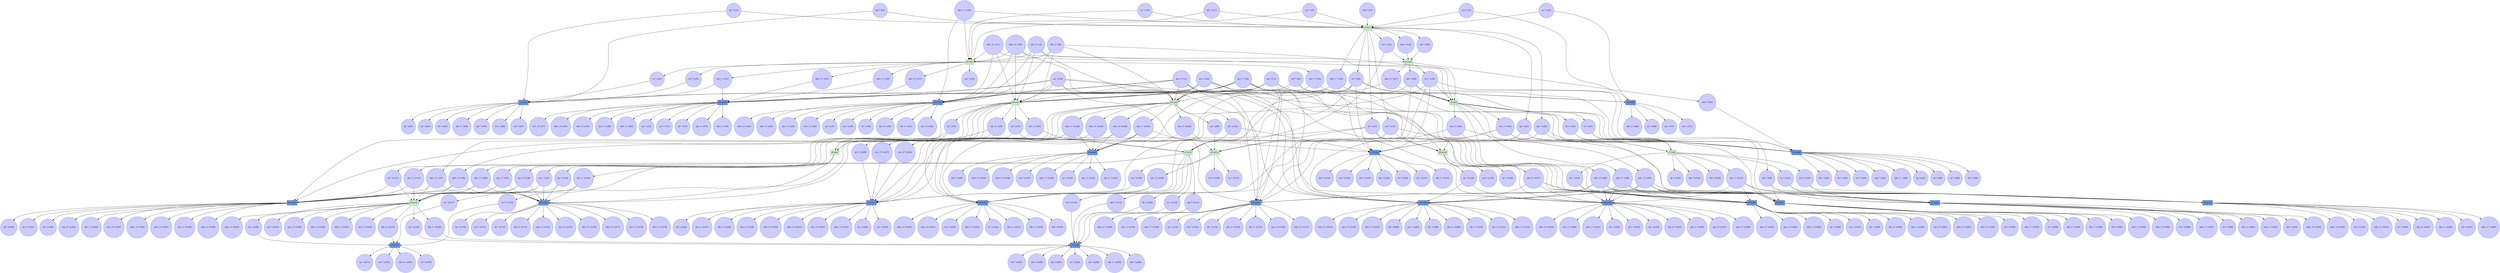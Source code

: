 digraph test {
  c1 -> e15;
  c1 -> e19;
  c1 -> e20;
  c1 -> e27;
  c1 -> e6;
  c1 -> e29;
  c1 -> e4;
  c1 -> e32;
  c2 -> e6;
  c2 -> e5;
  c2 -> e4;
  c2 -> e32;
  c2 -> e2;
  c3 -> e31;
  c3 -> e1;
  c4 -> e2;
  c4 -> e1;
  c5 -> e30;
  c5 -> e1;
  c6 -> e15;
  c6 -> e19;
  c6 -> e20;
  c6 -> e27;
  c6 -> e6;
  c6 -> e29;
  c6 -> e4;
  c6 -> e32;
  c7 -> e1;
  c8 -> e25;
  c8 -> e9;
  c8 -> e7;
  c8 -> e31;
  c9 -> e6;
  c9 -> e5;
  c9 -> e4;
  c9 -> e32;
  c9 -> e2;
  c10 -> e6;
  c10 -> e5;
  c10 -> e4;
  c10 -> e32;
  c10 -> e2;
  c11 -> e4;
  c11 -> e3;
  c11 -> e32;
  c11 -> e2;
  c12 -> e31;
  c12 -> e1;
  c13 -> e2;
  c13 -> e1;
  c14 -> e30;
  c14 -> e1;
  c15 -> e20;
  c15 -> e27;
  c15 -> e10;
  c15 -> e6;
  c15 -> e29;
  c15 -> e30;
  c15 -> e4;
  c15 -> e32;
  c16 -> e15;
  c16 -> e19;
  c16 -> e20;
  c16 -> e27;
  c16 -> e6;
  c16 -> e29;
  c16 -> e4;
  c16 -> e32;
  c17 -> e2;
  c17 -> e1;
  c18 -> e19;
  c18 -> e27;
  c18 -> e9;
  c18 -> e6;
  c18 -> e29;
  c18 -> e31;
  c18 -> e4;
  c18 -> e32;
  c19 -> e32;
  c19 -> e2;
  c19 -> e1;
  e1 -> c20;
  c20 -> e25;
  c20 -> e9;
  c20 -> e7;
  c20 -> e28;
  e1 -> c21;
  c21 -> e7;
  c21 -> e3;
  e1 -> c22;
  c22 -> e11;
  c22 -> e10;
  c22 -> e8;
  c22 -> e28;
  e1 -> c23;
  c23 -> e3;
  e1 -> c24;
  c24 -> e6;
  c24 -> e5;
  c24 -> e28;
  c24 -> e4;
  e1 -> c25;
  c25 -> e25;
  c25 -> e9;
  c25 -> e7;
  c25 -> e28;
  e1 -> c26;
  c26 -> e18;
  c26 -> e25;
  c26 -> e26;
  c26 -> e7;
  c26 -> e5;
  c26 -> e28;
  e1 -> c27;
  c27 -> e11;
  c27 -> e10;
  c27 -> e8;
  c27 -> e28;
  e1 -> c28;
  c28 -> e3;
  e2 -> c29;
  c29 -> e31;
  e2 -> c30;
  c30 -> e29;
  c30 -> e30;
  e2 -> c31;
  c31 -> e29;
  c31 -> e31;
  e2 -> c32;
  e2 -> c33;
  c33 -> e29;
  e2 -> c34;
  c34 -> e29;
  e2 -> c35;
  c35 -> e31;
  e2 -> c36;
  c36 -> e29;
  e32 -> c37;
  e32 -> c38;
  e32 -> c39;
  e32 -> c40;
  e32 -> c41;
  e32 -> c42;
  e32 -> c43;
  e32 -> c44;
  e32 -> c45;
  e32 -> c46;
  e3 -> c47;
  c47 -> e6;
  c47 -> e5;
  e3 -> c48;
  c48 -> e18;
  c48 -> e25;
  c48 -> e26;
  c48 -> e5;
  c48 -> e28;
  e3 -> c49;
  c49 -> e18;
  c49 -> e26;
  c49 -> e5;
  c49 -> e28;
  e3 -> c50;
  c50 -> e28;
  e4 -> c51;
  c51 -> e24;
  c51 -> e8;
  e4 -> c52;
  c52 -> e12;
  c52 -> e23;
  c52 -> e24;
  e4 -> c53;
  c53 -> e23;
  c53 -> e7;
  e4 -> c54;
  c54 -> e24;
  c54 -> e8;
  e4 -> c55;
  c55 -> e23;
  c55 -> e7;
  e4 -> c56;
  c56 -> e12;
  c56 -> e23;
  c56 -> e24;
  e4 -> c57;
  c57 -> e12;
  c57 -> e23;
  c57 -> e24;
  e4 -> c58;
  c58 -> e12;
  c58 -> e23;
  c58 -> e24;
  e4 -> c59;
  c59 -> e12;
  c59 -> e23;
  c59 -> e24;
  e4 -> c60;
  c60 -> e12;
  c60 -> e23;
  c60 -> e24;
  e31 -> c61;
  e31 -> c62;
  e31 -> c63;
  e31 -> c64;
  e31 -> c65;
  e31 -> c66;
  e31 -> c67;
  e30 -> c68;
  e30 -> c69;
  e30 -> c70;
  e30 -> c71;
  e29 -> c72;
  e29 -> c73;
  e29 -> c74;
  e29 -> c75;
  e29 -> c76;
  e29 -> c77;
  e29 -> c78;
  e29 -> c79;
  e29 -> c80;
  e29 -> c81;
  e28 -> c82;
  e28 -> c83;
  e28 -> c84;
  e28 -> c85;
  e28 -> c86;
  e28 -> c87;
  e28 -> c88;
  e28 -> c89;
  e28 -> c90;
  e5 -> c91;
  c91 -> e21;
  c91 -> e9;
  e5 -> c92;
  c92 -> e20;
  c92 -> e22;
  c92 -> e27;
  c92 -> e10;
  e5 -> c93;
  c93 -> e19;
  c93 -> e21;
  c93 -> e27;
  c93 -> e9;
  e5 -> c94;
  c94 -> e16;
  c94 -> e21;
  c94 -> e22;
  e5 -> c95;
  c95 -> e15;
  c95 -> e16;
  c95 -> e19;
  c95 -> e20;
  c95 -> e21;
  c95 -> e22;
  c95 -> e27;
  e5 -> c96;
  c96 -> e15;
  c96 -> e16;
  c96 -> e19;
  c96 -> e20;
  c96 -> e21;
  c96 -> e22;
  c96 -> e27;
  e5 -> c97;
  c97 -> e21;
  c97 -> e9;
  e5 -> c98;
  c98 -> e15;
  c98 -> e16;
  c98 -> e19;
  c98 -> e20;
  c98 -> e21;
  c98 -> e22;
  c98 -> e27;
  e6 -> c99;
  c99 -> e11;
  e6 -> c100;
  c100 -> e17;
  e6 -> c101;
  c101 -> e17;
  c101 -> e25;
  e6 -> c102;
  c102 -> e11;
  c102 -> e26;
  e6 -> c103;
  c103 -> e17;
  c103 -> e18;
  c103 -> e25;
  c103 -> e26;
  e6 -> c104;
  c104 -> e17;
  e6 -> c105;
  c105 -> e17;
  c105 -> e18;
  c105 -> e26;
  e6 -> c106;
  c106 -> e17;
  c106 -> e18;
  c106 -> e26;
  e6 -> c107;
  c107 -> e17;
  e6 -> c108;
  c108 -> e17;
  c108 -> e18;
  c108 -> e26;
  e7 -> c109;
  c109 -> e14;
  e7 -> c110;
  c110 -> e14;
  e7 -> c111;
  c111 -> e12;
  c111 -> e24;
  e7 -> c112;
  c112 -> e12;
  c112 -> e24;
  e7 -> c113;
  c113 -> e14;
  e7 -> c114;
  c114 -> e14;
  e7 -> c115;
  c115 -> e14;
  e8 -> c116;
  c116 -> e12;
  c116 -> e23;
  e8 -> c117;
  c117 -> e13;
  e8 -> c118;
  c118 -> e12;
  c118 -> e23;
  e8 -> c119;
  c119 -> e13;
  e9 -> c120;
  e9 -> c121;
  c121 -> e16;
  c121 -> e22;
  e9 -> c122;
  c122 -> e15;
  c122 -> e20;
  e9 -> c123;
  c123 -> e15;
  c123 -> e16;
  c123 -> e20;
  c123 -> e22;
  e9 -> c124;
  e9 -> c125;
  c125 -> e16;
  c125 -> e22;
  e9 -> c126;
  e10 -> c127;
  c127 -> e15;
  c127 -> e16;
  c127 -> e19;
  c127 -> e21;
  e10 -> c128;
  e10 -> c129;
  c129 -> e15;
  c129 -> e19;
  e10 -> c130;
  e27 -> c131;
  e27 -> c132;
  e27 -> c133;
  e27 -> c134;
  e27 -> c135;
  e27 -> c136;
  e27 -> c137;
  e27 -> c138;
  e27 -> c139;
  e27 -> c140;
  e26 -> c141;
  e26 -> c142;
  e26 -> c143;
  e26 -> c144;
  e26 -> c145;
  e26 -> c146;
  e26 -> c147;
  e26 -> c148;
  e25 -> c149;
  e25 -> c150;
  e25 -> c151;
  e25 -> c152;
  e25 -> c153;
  e25 -> c154;
  e25 -> c155;
  e11 -> c156;
  c156 -> e17;
  c156 -> e18;
  e11 -> c157;
  e11 -> c158;
  c158 -> e17;
  e11 -> c159;
  e24 -> c160;
  e24 -> c161;
  e24 -> c162;
  e24 -> c163;
  e24 -> c164;
  e24 -> c165;
  e24 -> c166;
  e24 -> c167;
  e24 -> c168;
  e24 -> c169;
  e23 -> c170;
  e23 -> c171;
  e23 -> c172;
  e23 -> c173;
  e23 -> c174;
  e23 -> c175;
  e23 -> c176;
  e23 -> c177;
  e23 -> c178;
  e23 -> c179;
  e22 -> c180;
  e22 -> c181;
  e22 -> c182;
  e22 -> c183;
  e22 -> c184;
  e22 -> c185;
  e22 -> c186;
  e22 -> c187;
  e21 -> c188;
  e21 -> c189;
  e21 -> c190;
  e21 -> c191;
  e21 -> c192;
  e21 -> c193;
  e21 -> c194;
  e21 -> c195;
  e20 -> c196;
  e20 -> c197;
  e20 -> c198;
  e20 -> c199;
  e20 -> c200;
  e20 -> c201;
  e20 -> c202;
  e20 -> c203;
  e20 -> c204;
  e20 -> c205;
  e19 -> c206;
  e19 -> c207;
  e19 -> c208;
  e19 -> c209;
  e19 -> c210;
  e19 -> c211;
  e19 -> c212;
  e19 -> c213;
  e19 -> c214;
  e19 -> c215;
  e18 -> c216;
  e18 -> c217;
  e18 -> c218;
  e18 -> c219;
  e18 -> c220;
  e18 -> c221;
  e18 -> c222;
  e18 -> c223;
  e17 -> c224;
  e17 -> c225;
  e17 -> c226;
  e17 -> c227;
  e17 -> c228;
  e17 -> c229;
  e17 -> c230;
  e17 -> c231;
  e17 -> c232;
  e17 -> c233;
  e12 -> c234;
  c234 -> e13;
  e12 -> c235;
  e12 -> c236;
  c236 -> e14;
  e12 -> c237;
  c237 -> e13;
  e12 -> c238;
  c238 -> e14;
  e12 -> c239;
  e12 -> c240;
  e12 -> c241;
  e12 -> c242;
  e12 -> c243;
  e16 -> c244;
  e16 -> c245;
  e16 -> c246;
  e16 -> c247;
  e16 -> c248;
  e16 -> c249;
  e16 -> c250;
  e16 -> c251;
  e15 -> c252;
  e15 -> c253;
  e15 -> c254;
  e15 -> c255;
  e15 -> c256;
  e15 -> c257;
  e15 -> c258;
  e15 -> c259;
  e15 -> c260;
  e15 -> c261;
  e14 -> c262;
  e14 -> c263;
  e14 -> c264;
  e14 -> c265;
  e14 -> c266;
  e14 -> c267;
  e14 -> c268;
  e13 -> c269;
  e13 -> c270;
  e13 -> c271;
  e13 -> c272;
  c1 [color="#4040ff" fillcolor="#ccccff" label= <rp+_2<FONT COLOR="red"><SUP>0</SUP></FONT>&nbsp;(c1)> shape=circle style=filled];
  c2 [color="#4040ff" fillcolor="#ccccff" label= <wk-_2<FONT COLOR="red"><SUP>0</SUP></FONT>&nbsp;(c2)> shape=circle style=filled];
  c3 [color="#4040ff" fillcolor="#ccccff" label= <fg+<FONT COLOR="red"><SUP>0</SUP></FONT>&nbsp;(c3)> shape=circle style=filled];
  c4 [color="#4040ff" fillcolor="#ccccff" label= <te+<FONT COLOR="red"><SUP>0</SUP></FONT>&nbsp;(c4)> shape=circle style=filled];
  c5 [color="#4040ff" fillcolor="#ccccff" label= <ec+<FONT COLOR="red"><SUP>0</SUP></FONT>&nbsp;(c5)> shape=circle style=filled];
  c6 [color="#4040ff" fillcolor="#ccccff" label= <rp+_1<FONT COLOR="red"><SUP>0</SUP></FONT>&nbsp;(c6)> shape=circle style=filled];
  c7 [color="#4040ff" fillcolor="#ccccff" label= <wd+<FONT COLOR="red"><SUP>0</SUP></FONT>&nbsp;(c7)> shape=circle style=filled];
  c8 [color="#4040ff" fillcolor="#ccccff" label= <sd+<FONT COLOR="red"><SUP>0</SUP></FONT>&nbsp;(c8)> shape=circle style=filled];
  c9 [color="#4040ff" fillcolor="#ccccff" label= <wk-_1<FONT COLOR="red"><SUP>0</SUP></FONT>&nbsp;(c9)> shape=circle style=filled];
  c10 [color="#4040ff" fillcolor="#ccccff" label= <wk+_3<FONT COLOR="red"><SUP>1</SUP></FONT>&nbsp;(c10)> shape=circle style=filled];
  c11 [color="#4040ff" fillcolor="#ccccff" label= <wk+_2<FONT COLOR="red"><SUP>1</SUP></FONT>&nbsp;(c11)> shape=circle style=filled];
  c12 [color="#4040ff" fillcolor="#ccccff" label= <fg-<FONT COLOR="red"><SUP>1</SUP></FONT>&nbsp;(c12)> shape=circle style=filled];
  c13 [color="#4040ff" fillcolor="#ccccff" label= <te-<FONT COLOR="red"><SUP>1</SUP></FONT>&nbsp;(c13)> shape=circle style=filled];
  c14 [color="#4040ff" fillcolor="#ccccff" label= <ec-<FONT COLOR="red"><SUP>1</SUP></FONT>&nbsp;(c14)> shape=circle style=filled];
  c15 [color="#4040ff" fillcolor="#ccccff" label= <rp-<FONT COLOR="red"><SUP>1</SUP></FONT>&nbsp;(c15)> shape=circle style=filled];
  c16 [color="#4040ff" fillcolor="#ccccff" label= <ac+<FONT COLOR="red"><SUP>1</SUP></FONT>&nbsp;(c16)> shape=circle style=filled];
  c17 [color="#4040ff" fillcolor="#ccccff" label= <wd-<FONT COLOR="red"><SUP>1</SUP></FONT>&nbsp;(c17)> shape=circle style=filled];
  c18 [color="#4040ff" fillcolor="#ccccff" label= <sd-<FONT COLOR="red"><SUP>1</SUP></FONT>&nbsp;(c18)> shape=circle style=filled];
  c19 [color="#4040ff" fillcolor="#ccccff" label= <wk+_1<FONT COLOR="red"><SUP>1</SUP></FONT>&nbsp;(c19)> shape=circle style=filled];
  c20 [color="#4040ff" fillcolor="#ccccff" label= <fg+<FONT COLOR="red"><SUP>1</SUP></FONT>&nbsp;(c20)> shape=circle style=filled];
  c21 [color="#4040ff" fillcolor="#ccccff" label= <te+<FONT COLOR="red"><SUP>1</SUP></FONT>&nbsp;(c21)> shape=circle style=filled];
  c22 [color="#4040ff" fillcolor="#ccccff" label= <ec+<FONT COLOR="red"><SUP>1</SUP></FONT>&nbsp;(c22)> shape=circle style=filled];
  c23 [color="#4040ff" fillcolor="#ccccff" label= <wd+<FONT COLOR="red"><SUP>1</SUP></FONT>&nbsp;(c23)> shape=circle style=filled];
  c24 [color="#4040ff" fillcolor="#ccccff" label= <wk+_1<FONT COLOR="red"><SUP>1</SUP></FONT>&nbsp;(c24)> shape=circle style=filled];
  c25 [color="#4040ff" fillcolor="#ccccff" label= <fg-<FONT COLOR="red"><SUP>0</SUP></FONT>&nbsp;(c25)> shape=circle style=filled];
  c26 [color="#4040ff" fillcolor="#ccccff" label= <te-<FONT COLOR="red"><SUP>0</SUP></FONT>&nbsp;(c26)> shape=circle style=filled];
  c27 [color="#4040ff" fillcolor="#ccccff" label= <ec-<FONT COLOR="red"><SUP>0</SUP></FONT>&nbsp;(c27)> shape=circle style=filled];
  c28 [color="#4040ff" fillcolor="#ccccff" label= <wd-<FONT COLOR="red"><SUP>0</SUP></FONT>&nbsp;(c28)> shape=circle style=filled];
  c29 [color="#4040ff" fillcolor="#ccccff" label= <te-<FONT COLOR="red"><SUP>1</SUP></FONT>&nbsp;(c29)> shape=circle style=filled];
  c30 [color="#4040ff" fillcolor="#ccccff" label= <wk-_2<FONT COLOR="red"><SUP>1</SUP></FONT>&nbsp;(c30)> shape=circle style=filled];
  c31 [color="#4040ff" fillcolor="#ccccff" label= <wk-_1<FONT COLOR="red"><SUP>1</SUP></FONT>&nbsp;(c31)> shape=circle style=filled];
  c32 [color="#4040ff" fillcolor="#ccccff" label= <wd-<FONT COLOR="red"><SUP>1</SUP></FONT>&nbsp;(c32)> shape=circle style=filled];
  c33 [color="#4040ff" fillcolor="#ccccff" label= <wk+_3<FONT COLOR="red"><SUP>0</SUP></FONT>&nbsp;(c33)> shape=circle style=filled];
  c34 [color="#4040ff" fillcolor="#ccccff" label= <wk+_2<FONT COLOR="red"><SUP>0</SUP></FONT>&nbsp;(c34)> shape=circle style=filled];
  c35 [color="#4040ff" fillcolor="#ccccff" label= <te+<FONT COLOR="red"><SUP>0</SUP></FONT>&nbsp;(c35)> shape=circle style=filled];
  c36 [color="#4040ff" fillcolor="#ccccff" label= <wk+_1<FONT COLOR="red"><SUP>0</SUP></FONT>&nbsp;(c36)> shape=circle style=filled];
  c37 [color="#4040ff" fillcolor="#ccccff" label= <rp-<FONT COLOR="red"><SUP>1</SUP></FONT>&nbsp;(c37)> shape=circle style=filled];
  c38 [color="#4040ff" fillcolor="#ccccff" label= <ac+<FONT COLOR="red"><SUP>1</SUP></FONT>&nbsp;(c38)> shape=circle style=filled];
  c39 [color="#4040ff" fillcolor="#ccccff" label= <sd-<FONT COLOR="red"><SUP>1</SUP></FONT>&nbsp;(c39)> shape=circle style=filled];
  c40 [color="#4040ff" fillcolor="#ccccff" label= <wk-_2<FONT COLOR="red"><SUP>1</SUP></FONT>&nbsp;(c40)> shape=circle style=filled];
  c41 [color="#4040ff" fillcolor="#ccccff" label= <wk-_1<FONT COLOR="red"><SUP>1</SUP></FONT>&nbsp;(c41)> shape=circle style=filled];
  c42 [color="#4040ff" fillcolor="#ccccff" label= <rp+_2<FONT COLOR="red"><SUP>0</SUP></FONT>&nbsp;(c42)> shape=circle style=filled];
  c43 [color="#4040ff" fillcolor="#ccccff" label= <wk+_3<FONT COLOR="red"><SUP>0</SUP></FONT>&nbsp;(c43)> shape=circle style=filled];
  c44 [color="#4040ff" fillcolor="#ccccff" label= <wk+_2<FONT COLOR="red"><SUP>0</SUP></FONT>&nbsp;(c44)> shape=circle style=filled];
  c45 [color="#4040ff" fillcolor="#ccccff" label= <rp+_1<FONT COLOR="red"><SUP>0</SUP></FONT>&nbsp;(c45)> shape=circle style=filled];
  c46 [color="#4040ff" fillcolor="#ccccff" label= <wk+_1<FONT COLOR="red"><SUP>0</SUP></FONT>&nbsp;(c46)> shape=circle style=filled];
  c47 [color="#4040ff" fillcolor="#ccccff" label= <wk+_2<FONT COLOR="red"><SUP>1</SUP></FONT>&nbsp;(c47)> shape=circle style=filled];
  c48 [color="#4040ff" fillcolor="#ccccff" label= <te+<FONT COLOR="red"><SUP>1</SUP></FONT>&nbsp;(c48)> shape=circle style=filled];
  c49 [color="#4040ff" fillcolor="#ccccff" label= <wd-<FONT COLOR="red"><SUP>1</SUP></FONT>&nbsp;(c49)> shape=circle style=filled];
  c50 [color="#4040ff" fillcolor="#ccccff" label= <wd+<FONT COLOR="red"><SUP>0</SUP></FONT>&nbsp;(c50)> shape=circle style=filled];
  c51 [color="#4040ff" fillcolor="#ccccff" label= <rp-<FONT COLOR="red"><SUP>1</SUP></FONT>&nbsp;(c51)> shape=circle style=filled];
  c52 [color="#4040ff" fillcolor="#ccccff" label= <ac+<FONT COLOR="red"><SUP>1</SUP></FONT>&nbsp;(c52)> shape=circle style=filled];
  c53 [color="#4040ff" fillcolor="#ccccff" label= <sd-<FONT COLOR="red"><SUP>1</SUP></FONT>&nbsp;(c53)> shape=circle style=filled];
  c54 [color="#4040ff" fillcolor="#ccccff" label= <wk-_2<FONT COLOR="red"><SUP>1</SUP></FONT>&nbsp;(c54)> shape=circle style=filled];
  c55 [color="#4040ff" fillcolor="#ccccff" label= <wk-_1<FONT COLOR="red"><SUP>1</SUP></FONT>&nbsp;(c55)> shape=circle style=filled];
  c56 [color="#4040ff" fillcolor="#ccccff" label= <rp+_2<FONT COLOR="red"><SUP>0</SUP></FONT>&nbsp;(c56)> shape=circle style=filled];
  c57 [color="#4040ff" fillcolor="#ccccff" label= <wk+_3<FONT COLOR="red"><SUP>0</SUP></FONT>&nbsp;(c57)> shape=circle style=filled];
  c58 [color="#4040ff" fillcolor="#ccccff" label= <wk+_2<FONT COLOR="red"><SUP>0</SUP></FONT>&nbsp;(c58)> shape=circle style=filled];
  c59 [color="#4040ff" fillcolor="#ccccff" label= <rp+_1<FONT COLOR="red"><SUP>0</SUP></FONT>&nbsp;(c59)> shape=circle style=filled];
  c60 [color="#4040ff" fillcolor="#ccccff" label= <wk+_1<FONT COLOR="red"><SUP>0</SUP></FONT>&nbsp;(c60)> shape=circle style=filled];
  c61 [color="#4040ff" fillcolor="#ccccff" label= <fg-<FONT COLOR="red"><SUP>1</SUP></FONT>&nbsp;(c61)> shape=circle style=filled];
  c62 [color="#4040ff" fillcolor="#ccccff" label= <te-<FONT COLOR="red"><SUP>1</SUP></FONT>&nbsp;(c62)> shape=circle style=filled];
  c63 [color="#4040ff" fillcolor="#ccccff" label= <sd-<FONT COLOR="red"><SUP>1</SUP></FONT>&nbsp;(c63)> shape=circle style=filled];
  c64 [color="#4040ff" fillcolor="#ccccff" label= <wk-_1<FONT COLOR="red"><SUP>1</SUP></FONT>&nbsp;(c64)> shape=circle style=filled];
  c65 [color="#4040ff" fillcolor="#ccccff" label= <fg+<FONT COLOR="red"><SUP>0</SUP></FONT>&nbsp;(c65)> shape=circle style=filled];
  c66 [color="#4040ff" fillcolor="#ccccff" label= <te+<FONT COLOR="red"><SUP>0</SUP></FONT>&nbsp;(c66)> shape=circle style=filled];
  c67 [color="#4040ff" fillcolor="#ccccff" label= <sd+<FONT COLOR="red"><SUP>0</SUP></FONT>&nbsp;(c67)> shape=circle style=filled];
  c68 [color="#4040ff" fillcolor="#ccccff" label= <wk-_2<FONT COLOR="red"><SUP>1</SUP></FONT>&nbsp;(c68)> shape=circle style=filled];
  c69 [color="#4040ff" fillcolor="#ccccff" label= <ec-<FONT COLOR="red"><SUP>1</SUP></FONT>&nbsp;(c69)> shape=circle style=filled];
  c70 [color="#4040ff" fillcolor="#ccccff" label= <rp-<FONT COLOR="red"><SUP>1</SUP></FONT>&nbsp;(c70)> shape=circle style=filled];
  c71 [color="#4040ff" fillcolor="#ccccff" label= <ec+<FONT COLOR="red"><SUP>0</SUP></FONT>&nbsp;(c71)> shape=circle style=filled];
  c72 [color="#4040ff" fillcolor="#ccccff" label= <rp-<FONT COLOR="red"><SUP>1</SUP></FONT>&nbsp;(c72)> shape=circle style=filled];
  c73 [color="#4040ff" fillcolor="#ccccff" label= <ac+<FONT COLOR="red"><SUP>1</SUP></FONT>&nbsp;(c73)> shape=circle style=filled];
  c74 [color="#4040ff" fillcolor="#ccccff" label= <sd-<FONT COLOR="red"><SUP>1</SUP></FONT>&nbsp;(c74)> shape=circle style=filled];
  c75 [color="#4040ff" fillcolor="#ccccff" label= <wk-_2<FONT COLOR="red"><SUP>1</SUP></FONT>&nbsp;(c75)> shape=circle style=filled];
  c76 [color="#4040ff" fillcolor="#ccccff" label= <wk-_1<FONT COLOR="red"><SUP>1</SUP></FONT>&nbsp;(c76)> shape=circle style=filled];
  c77 [color="#4040ff" fillcolor="#ccccff" label= <rp+_2<FONT COLOR="red"><SUP>0</SUP></FONT>&nbsp;(c77)> shape=circle style=filled];
  c78 [color="#4040ff" fillcolor="#ccccff" label= <wk+_3<FONT COLOR="red"><SUP>0</SUP></FONT>&nbsp;(c78)> shape=circle style=filled];
  c79 [color="#4040ff" fillcolor="#ccccff" label= <wk+_2<FONT COLOR="red"><SUP>0</SUP></FONT>&nbsp;(c79)> shape=circle style=filled];
  c80 [color="#4040ff" fillcolor="#ccccff" label= <rp+_1<FONT COLOR="red"><SUP>0</SUP></FONT>&nbsp;(c80)> shape=circle style=filled];
  c81 [color="#4040ff" fillcolor="#ccccff" label= <wk+_1<FONT COLOR="red"><SUP>0</SUP></FONT>&nbsp;(c81)> shape=circle style=filled];
  c82 [color="#4040ff" fillcolor="#ccccff" label= <fg+<FONT COLOR="red"><SUP>1</SUP></FONT>&nbsp;(c82)> shape=circle style=filled];
  c83 [color="#4040ff" fillcolor="#ccccff" label= <te+<FONT COLOR="red"><SUP>1</SUP></FONT>&nbsp;(c83)> shape=circle style=filled];
  c84 [color="#4040ff" fillcolor="#ccccff" label= <ec+<FONT COLOR="red"><SUP>1</SUP></FONT>&nbsp;(c84)> shape=circle style=filled];
  c85 [color="#4040ff" fillcolor="#ccccff" label= <wd+<FONT COLOR="red"><SUP>1</SUP></FONT>&nbsp;(c85)> shape=circle style=filled];
  c86 [color="#4040ff" fillcolor="#ccccff" label= <wk+_1<FONT COLOR="red"><SUP>1</SUP></FONT>&nbsp;(c86)> shape=circle style=filled];
  c87 [color="#4040ff" fillcolor="#ccccff" label= <fg-<FONT COLOR="red"><SUP>0</SUP></FONT>&nbsp;(c87)> shape=circle style=filled];
  c88 [color="#4040ff" fillcolor="#ccccff" label= <te-<FONT COLOR="red"><SUP>0</SUP></FONT>&nbsp;(c88)> shape=circle style=filled];
  c89 [color="#4040ff" fillcolor="#ccccff" label= <ec-<FONT COLOR="red"><SUP>0</SUP></FONT>&nbsp;(c89)> shape=circle style=filled];
  c90 [color="#4040ff" fillcolor="#ccccff" label= <wd-<FONT COLOR="red"><SUP>0</SUP></FONT>&nbsp;(c90)> shape=circle style=filled];
  c91 [color="#4040ff" fillcolor="#ccccff" label= <te-<FONT COLOR="red"><SUP>1</SUP></FONT>&nbsp;(c91)> shape=circle style=filled];
  c92 [color="#4040ff" fillcolor="#ccccff" label= <wk-_2<FONT COLOR="red"><SUP>1</SUP></FONT>&nbsp;(c92)> shape=circle style=filled];
  c93 [color="#4040ff" fillcolor="#ccccff" label= <wk-_1<FONT COLOR="red"><SUP>1</SUP></FONT>&nbsp;(c93)> shape=circle style=filled];
  c94 [color="#4040ff" fillcolor="#ccccff" label= <wd-<FONT COLOR="red"><SUP>1</SUP></FONT>&nbsp;(c94)> shape=circle style=filled];
  c95 [color="#4040ff" fillcolor="#ccccff" label= <wk+_3<FONT COLOR="red"><SUP>0</SUP></FONT>&nbsp;(c95)> shape=circle style=filled];
  c96 [color="#4040ff" fillcolor="#ccccff" label= <wk+_2<FONT COLOR="red"><SUP>0</SUP></FONT>&nbsp;(c96)> shape=circle style=filled];
  c97 [color="#4040ff" fillcolor="#ccccff" label= <te+<FONT COLOR="red"><SUP>0</SUP></FONT>&nbsp;(c97)> shape=circle style=filled];
  c98 [color="#4040ff" fillcolor="#ccccff" label= <wk+_1<FONT COLOR="red"><SUP>0</SUP></FONT>&nbsp;(c98)> shape=circle style=filled];
  c99 [color="#4040ff" fillcolor="#ccccff" label= <rp-<FONT COLOR="red"><SUP>1</SUP></FONT>&nbsp;(c99)> shape=circle style=filled];
  c100 [color="#4040ff" fillcolor="#ccccff" label= <ac+<FONT COLOR="red"><SUP>1</SUP></FONT>&nbsp;(c100)> shape=circle style=filled];
  c101 [color="#4040ff" fillcolor="#ccccff" label= <sd-<FONT COLOR="red"><SUP>1</SUP></FONT>&nbsp;(c101)> shape=circle style=filled];
  c102 [color="#4040ff" fillcolor="#ccccff" label= <wk-_2<FONT COLOR="red"><SUP>1</SUP></FONT>&nbsp;(c102)> shape=circle style=filled];
  c103 [color="#4040ff" fillcolor="#ccccff" label= <wk-_1<FONT COLOR="red"><SUP>1</SUP></FONT>&nbsp;(c103)> shape=circle style=filled];
  c104 [color="#4040ff" fillcolor="#ccccff" label= <rp+_2<FONT COLOR="red"><SUP>0</SUP></FONT>&nbsp;(c104)> shape=circle style=filled];
  c105 [color="#4040ff" fillcolor="#ccccff" label= <wk+_3<FONT COLOR="red"><SUP>0</SUP></FONT>&nbsp;(c105)> shape=circle style=filled];
  c106 [color="#4040ff" fillcolor="#ccccff" label= <wk+_2<FONT COLOR="red"><SUP>0</SUP></FONT>&nbsp;(c106)> shape=circle style=filled];
  c107 [color="#4040ff" fillcolor="#ccccff" label= <rp+_1<FONT COLOR="red"><SUP>0</SUP></FONT>&nbsp;(c107)> shape=circle style=filled];
  c108 [color="#4040ff" fillcolor="#ccccff" label= <wk+_1<FONT COLOR="red"><SUP>0</SUP></FONT>&nbsp;(c108)> shape=circle style=filled];
  c109 [color="#4040ff" fillcolor="#ccccff" label= <fg-<FONT COLOR="red"><SUP>1</SUP></FONT>&nbsp;(c109)> shape=circle style=filled];
  c110 [color="#4040ff" fillcolor="#ccccff" label= <te-<FONT COLOR="red"><SUP>1</SUP></FONT>&nbsp;(c110)> shape=circle style=filled];
  c111 [color="#4040ff" fillcolor="#ccccff" label= <sd-<FONT COLOR="red"><SUP>1</SUP></FONT>&nbsp;(c111)> shape=circle style=filled];
  c112 [color="#4040ff" fillcolor="#ccccff" label= <wk-_1<FONT COLOR="red"><SUP>1</SUP></FONT>&nbsp;(c112)> shape=circle style=filled];
  c113 [color="#4040ff" fillcolor="#ccccff" label= <fg+<FONT COLOR="red"><SUP>0</SUP></FONT>&nbsp;(c113)> shape=circle style=filled];
  c114 [color="#4040ff" fillcolor="#ccccff" label= <te+<FONT COLOR="red"><SUP>0</SUP></FONT>&nbsp;(c114)> shape=circle style=filled];
  c115 [color="#4040ff" fillcolor="#ccccff" label= <sd+<FONT COLOR="red"><SUP>0</SUP></FONT>&nbsp;(c115)> shape=circle style=filled];
  c116 [color="#4040ff" fillcolor="#ccccff" label= <wk-_2<FONT COLOR="red"><SUP>1</SUP></FONT>&nbsp;(c116)> shape=circle style=filled];
  c117 [color="#4040ff" fillcolor="#ccccff" label= <ec-<FONT COLOR="red"><SUP>1</SUP></FONT>&nbsp;(c117)> shape=circle style=filled];
  c118 [color="#4040ff" fillcolor="#ccccff" label= <rp-<FONT COLOR="red"><SUP>1</SUP></FONT>&nbsp;(c118)> shape=circle style=filled];
  c119 [color="#4040ff" fillcolor="#ccccff" label= <ec+<FONT COLOR="red"><SUP>0</SUP></FONT>&nbsp;(c119)> shape=circle style=filled];
  c120 [color="#4040ff" fillcolor="#ccccff" label= <fg-<FONT COLOR="red"><SUP>1</SUP></FONT>&nbsp;(c120)> shape=circle style=filled];
  c121 [color="#4040ff" fillcolor="#ccccff" label= <te-<FONT COLOR="red"><SUP>1</SUP></FONT>&nbsp;(c121)> shape=circle style=filled];
  c122 [color="#4040ff" fillcolor="#ccccff" label= <sd-<FONT COLOR="red"><SUP>1</SUP></FONT>&nbsp;(c122)> shape=circle style=filled];
  c123 [color="#4040ff" fillcolor="#ccccff" label= <wk-_1<FONT COLOR="red"><SUP>1</SUP></FONT>&nbsp;(c123)> shape=circle style=filled];
  c124 [color="#4040ff" fillcolor="#ccccff" label= <fg+<FONT COLOR="red"><SUP>0</SUP></FONT>&nbsp;(c124)> shape=circle style=filled];
  c125 [color="#4040ff" fillcolor="#ccccff" label= <te+<FONT COLOR="red"><SUP>0</SUP></FONT>&nbsp;(c125)> shape=circle style=filled];
  c126 [color="#4040ff" fillcolor="#ccccff" label= <sd+<FONT COLOR="red"><SUP>0</SUP></FONT>&nbsp;(c126)> shape=circle style=filled];
  c127 [color="#4040ff" fillcolor="#ccccff" label= <wk-_2<FONT COLOR="red"><SUP>1</SUP></FONT>&nbsp;(c127)> shape=circle style=filled];
  c128 [color="#4040ff" fillcolor="#ccccff" label= <ec-<FONT COLOR="red"><SUP>1</SUP></FONT>&nbsp;(c128)> shape=circle style=filled];
  c129 [color="#4040ff" fillcolor="#ccccff" label= <rp-<FONT COLOR="red"><SUP>1</SUP></FONT>&nbsp;(c129)> shape=circle style=filled];
  c130 [color="#4040ff" fillcolor="#ccccff" label= <ec+<FONT COLOR="red"><SUP>0</SUP></FONT>&nbsp;(c130)> shape=circle style=filled];
  c131 [color="#4040ff" fillcolor="#ccccff" label= <rp-<FONT COLOR="red"><SUP>1</SUP></FONT>&nbsp;(c131)> shape=circle style=filled];
  c132 [color="#4040ff" fillcolor="#ccccff" label= <ac+<FONT COLOR="red"><SUP>1</SUP></FONT>&nbsp;(c132)> shape=circle style=filled];
  c133 [color="#4040ff" fillcolor="#ccccff" label= <sd-<FONT COLOR="red"><SUP>1</SUP></FONT>&nbsp;(c133)> shape=circle style=filled];
  c134 [color="#4040ff" fillcolor="#ccccff" label= <wk-_2<FONT COLOR="red"><SUP>1</SUP></FONT>&nbsp;(c134)> shape=circle style=filled];
  c135 [color="#4040ff" fillcolor="#ccccff" label= <wk-_1<FONT COLOR="red"><SUP>1</SUP></FONT>&nbsp;(c135)> shape=circle style=filled];
  c136 [color="#4040ff" fillcolor="#ccccff" label= <rp+_2<FONT COLOR="red"><SUP>0</SUP></FONT>&nbsp;(c136)> shape=circle style=filled];
  c137 [color="#4040ff" fillcolor="#ccccff" label= <wk+_3<FONT COLOR="red"><SUP>0</SUP></FONT>&nbsp;(c137)> shape=circle style=filled];
  c138 [color="#4040ff" fillcolor="#ccccff" label= <wk+_2<FONT COLOR="red"><SUP>0</SUP></FONT>&nbsp;(c138)> shape=circle style=filled];
  c139 [color="#4040ff" fillcolor="#ccccff" label= <rp+_1<FONT COLOR="red"><SUP>0</SUP></FONT>&nbsp;(c139)> shape=circle style=filled];
  c140 [color="#4040ff" fillcolor="#ccccff" label= <wk+_1<FONT COLOR="red"><SUP>0</SUP></FONT>&nbsp;(c140)> shape=circle style=filled];
  c141 [color="#4040ff" fillcolor="#ccccff" label= <te-<FONT COLOR="red"><SUP>1</SUP></FONT>&nbsp;(c141)> shape=circle style=filled];
  c142 [color="#4040ff" fillcolor="#ccccff" label= <wk-_2<FONT COLOR="red"><SUP>1</SUP></FONT>&nbsp;(c142)> shape=circle style=filled];
  c143 [color="#4040ff" fillcolor="#ccccff" label= <wk-_1<FONT COLOR="red"><SUP>1</SUP></FONT>&nbsp;(c143)> shape=circle style=filled];
  c144 [color="#4040ff" fillcolor="#ccccff" label= <wd-<FONT COLOR="red"><SUP>1</SUP></FONT>&nbsp;(c144)> shape=circle style=filled];
  c145 [color="#4040ff" fillcolor="#ccccff" label= <wk+_3<FONT COLOR="red"><SUP>0</SUP></FONT>&nbsp;(c145)> shape=circle style=filled];
  c146 [color="#4040ff" fillcolor="#ccccff" label= <wk+_2<FONT COLOR="red"><SUP>0</SUP></FONT>&nbsp;(c146)> shape=circle style=filled];
  c147 [color="#4040ff" fillcolor="#ccccff" label= <te+<FONT COLOR="red"><SUP>0</SUP></FONT>&nbsp;(c147)> shape=circle style=filled];
  c148 [color="#4040ff" fillcolor="#ccccff" label= <wk+_1<FONT COLOR="red"><SUP>0</SUP></FONT>&nbsp;(c148)> shape=circle style=filled];
  c149 [color="#4040ff" fillcolor="#ccccff" label= <fg-<FONT COLOR="red"><SUP>1</SUP></FONT>&nbsp;(c149)> shape=circle style=filled];
  c150 [color="#4040ff" fillcolor="#ccccff" label= <te-<FONT COLOR="red"><SUP>1</SUP></FONT>&nbsp;(c150)> shape=circle style=filled];
  c151 [color="#4040ff" fillcolor="#ccccff" label= <sd-<FONT COLOR="red"><SUP>1</SUP></FONT>&nbsp;(c151)> shape=circle style=filled];
  c152 [color="#4040ff" fillcolor="#ccccff" label= <wk-_1<FONT COLOR="red"><SUP>1</SUP></FONT>&nbsp;(c152)> shape=circle style=filled];
  c153 [color="#4040ff" fillcolor="#ccccff" label= <fg+<FONT COLOR="red"><SUP>0</SUP></FONT>&nbsp;(c153)> shape=circle style=filled];
  c154 [color="#4040ff" fillcolor="#ccccff" label= <te+<FONT COLOR="red"><SUP>0</SUP></FONT>&nbsp;(c154)> shape=circle style=filled];
  c155 [color="#4040ff" fillcolor="#ccccff" label= <sd+<FONT COLOR="red"><SUP>0</SUP></FONT>&nbsp;(c155)> shape=circle style=filled];
  c156 [color="#4040ff" fillcolor="#ccccff" label= <wk-_2<FONT COLOR="red"><SUP>1</SUP></FONT>&nbsp;(c156)> shape=circle style=filled];
  c157 [color="#4040ff" fillcolor="#ccccff" label= <ec-<FONT COLOR="red"><SUP>1</SUP></FONT>&nbsp;(c157)> shape=circle style=filled];
  c158 [color="#4040ff" fillcolor="#ccccff" label= <rp-<FONT COLOR="red"><SUP>1</SUP></FONT>&nbsp;(c158)> shape=circle style=filled];
  c159 [color="#4040ff" fillcolor="#ccccff" label= <ec+<FONT COLOR="red"><SUP>0</SUP></FONT>&nbsp;(c159)> shape=circle style=filled];
  c160 [color="#4040ff" fillcolor="#ccccff" label= <rp-<FONT COLOR="red"><SUP>1</SUP></FONT>&nbsp;(c160)> shape=circle style=filled];
  c161 [color="#4040ff" fillcolor="#ccccff" label= <ac+<FONT COLOR="red"><SUP>1</SUP></FONT>&nbsp;(c161)> shape=circle style=filled];
  c162 [color="#4040ff" fillcolor="#ccccff" label= <sd-<FONT COLOR="red"><SUP>1</SUP></FONT>&nbsp;(c162)> shape=circle style=filled];
  c163 [color="#4040ff" fillcolor="#ccccff" label= <wk-_2<FONT COLOR="red"><SUP>1</SUP></FONT>&nbsp;(c163)> shape=circle style=filled];
  c164 [color="#4040ff" fillcolor="#ccccff" label= <wk-_1<FONT COLOR="red"><SUP>1</SUP></FONT>&nbsp;(c164)> shape=circle style=filled];
  c165 [color="#4040ff" fillcolor="#ccccff" label= <rp+_2<FONT COLOR="red"><SUP>0</SUP></FONT>&nbsp;(c165)> shape=circle style=filled];
  c166 [color="#4040ff" fillcolor="#ccccff" label= <wk+_3<FONT COLOR="red"><SUP>0</SUP></FONT>&nbsp;(c166)> shape=circle style=filled];
  c167 [color="#4040ff" fillcolor="#ccccff" label= <wk+_2<FONT COLOR="red"><SUP>0</SUP></FONT>&nbsp;(c167)> shape=circle style=filled];
  c168 [color="#4040ff" fillcolor="#ccccff" label= <rp+_1<FONT COLOR="red"><SUP>0</SUP></FONT>&nbsp;(c168)> shape=circle style=filled];
  c169 [color="#4040ff" fillcolor="#ccccff" label= <wk+_1<FONT COLOR="red"><SUP>0</SUP></FONT>&nbsp;(c169)> shape=circle style=filled];
  c170 [color="#4040ff" fillcolor="#ccccff" label= <rp-<FONT COLOR="red"><SUP>1</SUP></FONT>&nbsp;(c170)> shape=circle style=filled];
  c171 [color="#4040ff" fillcolor="#ccccff" label= <ac+<FONT COLOR="red"><SUP>1</SUP></FONT>&nbsp;(c171)> shape=circle style=filled];
  c172 [color="#4040ff" fillcolor="#ccccff" label= <sd-<FONT COLOR="red"><SUP>1</SUP></FONT>&nbsp;(c172)> shape=circle style=filled];
  c173 [color="#4040ff" fillcolor="#ccccff" label= <wk-_2<FONT COLOR="red"><SUP>1</SUP></FONT>&nbsp;(c173)> shape=circle style=filled];
  c174 [color="#4040ff" fillcolor="#ccccff" label= <wk-_1<FONT COLOR="red"><SUP>1</SUP></FONT>&nbsp;(c174)> shape=circle style=filled];
  c175 [color="#4040ff" fillcolor="#ccccff" label= <rp+_2<FONT COLOR="red"><SUP>0</SUP></FONT>&nbsp;(c175)> shape=circle style=filled];
  c176 [color="#4040ff" fillcolor="#ccccff" label= <wk+_3<FONT COLOR="red"><SUP>0</SUP></FONT>&nbsp;(c176)> shape=circle style=filled];
  c177 [color="#4040ff" fillcolor="#ccccff" label= <wk+_2<FONT COLOR="red"><SUP>0</SUP></FONT>&nbsp;(c177)> shape=circle style=filled];
  c178 [color="#4040ff" fillcolor="#ccccff" label= <rp+_1<FONT COLOR="red"><SUP>0</SUP></FONT>&nbsp;(c178)> shape=circle style=filled];
  c179 [color="#4040ff" fillcolor="#ccccff" label= <wk+_1<FONT COLOR="red"><SUP>0</SUP></FONT>&nbsp;(c179)> shape=circle style=filled];
  c180 [color="#4040ff" fillcolor="#ccccff" label= <te-<FONT COLOR="red"><SUP>1</SUP></FONT>&nbsp;(c180)> shape=circle style=filled];
  c181 [color="#4040ff" fillcolor="#ccccff" label= <wk-_2<FONT COLOR="red"><SUP>1</SUP></FONT>&nbsp;(c181)> shape=circle style=filled];
  c182 [color="#4040ff" fillcolor="#ccccff" label= <wk-_1<FONT COLOR="red"><SUP>1</SUP></FONT>&nbsp;(c182)> shape=circle style=filled];
  c183 [color="#4040ff" fillcolor="#ccccff" label= <wd-<FONT COLOR="red"><SUP>1</SUP></FONT>&nbsp;(c183)> shape=circle style=filled];
  c184 [color="#4040ff" fillcolor="#ccccff" label= <wk+_3<FONT COLOR="red"><SUP>0</SUP></FONT>&nbsp;(c184)> shape=circle style=filled];
  c185 [color="#4040ff" fillcolor="#ccccff" label= <wk+_2<FONT COLOR="red"><SUP>0</SUP></FONT>&nbsp;(c185)> shape=circle style=filled];
  c186 [color="#4040ff" fillcolor="#ccccff" label= <te+<FONT COLOR="red"><SUP>0</SUP></FONT>&nbsp;(c186)> shape=circle style=filled];
  c187 [color="#4040ff" fillcolor="#ccccff" label= <wk+_1<FONT COLOR="red"><SUP>0</SUP></FONT>&nbsp;(c187)> shape=circle style=filled];
  c188 [color="#4040ff" fillcolor="#ccccff" label= <te-<FONT COLOR="red"><SUP>1</SUP></FONT>&nbsp;(c188)> shape=circle style=filled];
  c189 [color="#4040ff" fillcolor="#ccccff" label= <wk-_2<FONT COLOR="red"><SUP>1</SUP></FONT>&nbsp;(c189)> shape=circle style=filled];
  c190 [color="#4040ff" fillcolor="#ccccff" label= <wk-_1<FONT COLOR="red"><SUP>1</SUP></FONT>&nbsp;(c190)> shape=circle style=filled];
  c191 [color="#4040ff" fillcolor="#ccccff" label= <wd-<FONT COLOR="red"><SUP>1</SUP></FONT>&nbsp;(c191)> shape=circle style=filled];
  c192 [color="#4040ff" fillcolor="#ccccff" label= <wk+_3<FONT COLOR="red"><SUP>0</SUP></FONT>&nbsp;(c192)> shape=circle style=filled];
  c193 [color="#4040ff" fillcolor="#ccccff" label= <wk+_2<FONT COLOR="red"><SUP>0</SUP></FONT>&nbsp;(c193)> shape=circle style=filled];
  c194 [color="#4040ff" fillcolor="#ccccff" label= <te+<FONT COLOR="red"><SUP>0</SUP></FONT>&nbsp;(c194)> shape=circle style=filled];
  c195 [color="#4040ff" fillcolor="#ccccff" label= <wk+_1<FONT COLOR="red"><SUP>0</SUP></FONT>&nbsp;(c195)> shape=circle style=filled];
  c196 [color="#4040ff" fillcolor="#ccccff" label= <rp-<FONT COLOR="red"><SUP>1</SUP></FONT>&nbsp;(c196)> shape=circle style=filled];
  c197 [color="#4040ff" fillcolor="#ccccff" label= <ac+<FONT COLOR="red"><SUP>1</SUP></FONT>&nbsp;(c197)> shape=circle style=filled];
  c198 [color="#4040ff" fillcolor="#ccccff" label= <sd-<FONT COLOR="red"><SUP>1</SUP></FONT>&nbsp;(c198)> shape=circle style=filled];
  c199 [color="#4040ff" fillcolor="#ccccff" label= <wk-_2<FONT COLOR="red"><SUP>1</SUP></FONT>&nbsp;(c199)> shape=circle style=filled];
  c200 [color="#4040ff" fillcolor="#ccccff" label= <wk-_1<FONT COLOR="red"><SUP>1</SUP></FONT>&nbsp;(c200)> shape=circle style=filled];
  c201 [color="#4040ff" fillcolor="#ccccff" label= <rp+_2<FONT COLOR="red"><SUP>0</SUP></FONT>&nbsp;(c201)> shape=circle style=filled];
  c202 [color="#4040ff" fillcolor="#ccccff" label= <wk+_3<FONT COLOR="red"><SUP>0</SUP></FONT>&nbsp;(c202)> shape=circle style=filled];
  c203 [color="#4040ff" fillcolor="#ccccff" label= <wk+_2<FONT COLOR="red"><SUP>0</SUP></FONT>&nbsp;(c203)> shape=circle style=filled];
  c204 [color="#4040ff" fillcolor="#ccccff" label= <rp+_1<FONT COLOR="red"><SUP>0</SUP></FONT>&nbsp;(c204)> shape=circle style=filled];
  c205 [color="#4040ff" fillcolor="#ccccff" label= <wk+_1<FONT COLOR="red"><SUP>0</SUP></FONT>&nbsp;(c205)> shape=circle style=filled];
  c206 [color="#4040ff" fillcolor="#ccccff" label= <rp-<FONT COLOR="red"><SUP>1</SUP></FONT>&nbsp;(c206)> shape=circle style=filled];
  c207 [color="#4040ff" fillcolor="#ccccff" label= <ac+<FONT COLOR="red"><SUP>1</SUP></FONT>&nbsp;(c207)> shape=circle style=filled];
  c208 [color="#4040ff" fillcolor="#ccccff" label= <sd-<FONT COLOR="red"><SUP>1</SUP></FONT>&nbsp;(c208)> shape=circle style=filled];
  c209 [color="#4040ff" fillcolor="#ccccff" label= <wk-_2<FONT COLOR="red"><SUP>1</SUP></FONT>&nbsp;(c209)> shape=circle style=filled];
  c210 [color="#4040ff" fillcolor="#ccccff" label= <wk-_1<FONT COLOR="red"><SUP>1</SUP></FONT>&nbsp;(c210)> shape=circle style=filled];
  c211 [color="#4040ff" fillcolor="#ccccff" label= <rp+_2<FONT COLOR="red"><SUP>0</SUP></FONT>&nbsp;(c211)> shape=circle style=filled];
  c212 [color="#4040ff" fillcolor="#ccccff" label= <wk+_3<FONT COLOR="red"><SUP>0</SUP></FONT>&nbsp;(c212)> shape=circle style=filled];
  c213 [color="#4040ff" fillcolor="#ccccff" label= <wk+_2<FONT COLOR="red"><SUP>0</SUP></FONT>&nbsp;(c213)> shape=circle style=filled];
  c214 [color="#4040ff" fillcolor="#ccccff" label= <rp+_1<FONT COLOR="red"><SUP>0</SUP></FONT>&nbsp;(c214)> shape=circle style=filled];
  c215 [color="#4040ff" fillcolor="#ccccff" label= <wk+_1<FONT COLOR="red"><SUP>0</SUP></FONT>&nbsp;(c215)> shape=circle style=filled];
  c216 [color="#4040ff" fillcolor="#ccccff" label= <te-<FONT COLOR="red"><SUP>1</SUP></FONT>&nbsp;(c216)> shape=circle style=filled];
  c217 [color="#4040ff" fillcolor="#ccccff" label= <wk-_2<FONT COLOR="red"><SUP>1</SUP></FONT>&nbsp;(c217)> shape=circle style=filled];
  c218 [color="#4040ff" fillcolor="#ccccff" label= <wk-_1<FONT COLOR="red"><SUP>1</SUP></FONT>&nbsp;(c218)> shape=circle style=filled];
  c219 [color="#4040ff" fillcolor="#ccccff" label= <wd-<FONT COLOR="red"><SUP>1</SUP></FONT>&nbsp;(c219)> shape=circle style=filled];
  c220 [color="#4040ff" fillcolor="#ccccff" label= <wk+_3<FONT COLOR="red"><SUP>0</SUP></FONT>&nbsp;(c220)> shape=circle style=filled];
  c221 [color="#4040ff" fillcolor="#ccccff" label= <wk+_2<FONT COLOR="red"><SUP>0</SUP></FONT>&nbsp;(c221)> shape=circle style=filled];
  c222 [color="#4040ff" fillcolor="#ccccff" label= <te+<FONT COLOR="red"><SUP>0</SUP></FONT>&nbsp;(c222)> shape=circle style=filled];
  c223 [color="#4040ff" fillcolor="#ccccff" label= <wk+_1<FONT COLOR="red"><SUP>0</SUP></FONT>&nbsp;(c223)> shape=circle style=filled];
  c224 [color="#4040ff" fillcolor="#ccccff" label= <rp-<FONT COLOR="red"><SUP>1</SUP></FONT>&nbsp;(c224)> shape=circle style=filled];
  c225 [color="#4040ff" fillcolor="#ccccff" label= <ac+<FONT COLOR="red"><SUP>1</SUP></FONT>&nbsp;(c225)> shape=circle style=filled];
  c226 [color="#4040ff" fillcolor="#ccccff" label= <sd-<FONT COLOR="red"><SUP>1</SUP></FONT>&nbsp;(c226)> shape=circle style=filled];
  c227 [color="#4040ff" fillcolor="#ccccff" label= <wk-_2<FONT COLOR="red"><SUP>1</SUP></FONT>&nbsp;(c227)> shape=circle style=filled];
  c228 [color="#4040ff" fillcolor="#ccccff" label= <wk-_1<FONT COLOR="red"><SUP>1</SUP></FONT>&nbsp;(c228)> shape=circle style=filled];
  c229 [color="#4040ff" fillcolor="#ccccff" label= <rp+_2<FONT COLOR="red"><SUP>0</SUP></FONT>&nbsp;(c229)> shape=circle style=filled];
  c230 [color="#4040ff" fillcolor="#ccccff" label= <wk+_3<FONT COLOR="red"><SUP>0</SUP></FONT>&nbsp;(c230)> shape=circle style=filled];
  c231 [color="#4040ff" fillcolor="#ccccff" label= <wk+_2<FONT COLOR="red"><SUP>0</SUP></FONT>&nbsp;(c231)> shape=circle style=filled];
  c232 [color="#4040ff" fillcolor="#ccccff" label= <rp+_1<FONT COLOR="red"><SUP>0</SUP></FONT>&nbsp;(c232)> shape=circle style=filled];
  c233 [color="#4040ff" fillcolor="#ccccff" label= <wk+_1<FONT COLOR="red"><SUP>0</SUP></FONT>&nbsp;(c233)> shape=circle style=filled];
  c234 [color="#4040ff" fillcolor="#ccccff" label= <rp-<FONT COLOR="red"><SUP>1</SUP></FONT>&nbsp;(c234)> shape=circle style=filled];
  c235 [color="#4040ff" fillcolor="#ccccff" label= <ac+<FONT COLOR="red"><SUP>1</SUP></FONT>&nbsp;(c235)> shape=circle style=filled];
  c236 [color="#4040ff" fillcolor="#ccccff" label= <sd-<FONT COLOR="red"><SUP>1</SUP></FONT>&nbsp;(c236)> shape=circle style=filled];
  c237 [color="#4040ff" fillcolor="#ccccff" label= <wk-_2<FONT COLOR="red"><SUP>1</SUP></FONT>&nbsp;(c237)> shape=circle style=filled];
  c238 [color="#4040ff" fillcolor="#ccccff" label= <wk-_1<FONT COLOR="red"><SUP>1</SUP></FONT>&nbsp;(c238)> shape=circle style=filled];
  c239 [color="#4040ff" fillcolor="#ccccff" label= <rp+_2<FONT COLOR="red"><SUP>0</SUP></FONT>&nbsp;(c239)> shape=circle style=filled];
  c240 [color="#4040ff" fillcolor="#ccccff" label= <wk+_3<FONT COLOR="red"><SUP>0</SUP></FONT>&nbsp;(c240)> shape=circle style=filled];
  c241 [color="#4040ff" fillcolor="#ccccff" label= <wk+_2<FONT COLOR="red"><SUP>0</SUP></FONT>&nbsp;(c241)> shape=circle style=filled];
  c242 [color="#4040ff" fillcolor="#ccccff" label= <rp+_1<FONT COLOR="red"><SUP>0</SUP></FONT>&nbsp;(c242)> shape=circle style=filled];
  c243 [color="#4040ff" fillcolor="#ccccff" label= <wk+_1<FONT COLOR="red"><SUP>0</SUP></FONT>&nbsp;(c243)> shape=circle style=filled];
  c244 [color="#4040ff" fillcolor="#ccccff" label= <te-<FONT COLOR="red"><SUP>1</SUP></FONT>&nbsp;(c244)> shape=circle style=filled];
  c245 [color="#4040ff" fillcolor="#ccccff" label= <wk-_2<FONT COLOR="red"><SUP>1</SUP></FONT>&nbsp;(c245)> shape=circle style=filled];
  c246 [color="#4040ff" fillcolor="#ccccff" label= <wk-_1<FONT COLOR="red"><SUP>1</SUP></FONT>&nbsp;(c246)> shape=circle style=filled];
  c247 [color="#4040ff" fillcolor="#ccccff" label= <wd-<FONT COLOR="red"><SUP>1</SUP></FONT>&nbsp;(c247)> shape=circle style=filled];
  c248 [color="#4040ff" fillcolor="#ccccff" label= <wk+_3<FONT COLOR="red"><SUP>0</SUP></FONT>&nbsp;(c248)> shape=circle style=filled];
  c249 [color="#4040ff" fillcolor="#ccccff" label= <wk+_2<FONT COLOR="red"><SUP>0</SUP></FONT>&nbsp;(c249)> shape=circle style=filled];
  c250 [color="#4040ff" fillcolor="#ccccff" label= <te+<FONT COLOR="red"><SUP>0</SUP></FONT>&nbsp;(c250)> shape=circle style=filled];
  c251 [color="#4040ff" fillcolor="#ccccff" label= <wk+_1<FONT COLOR="red"><SUP>0</SUP></FONT>&nbsp;(c251)> shape=circle style=filled];
  c252 [color="#4040ff" fillcolor="#ccccff" label= <rp-<FONT COLOR="red"><SUP>1</SUP></FONT>&nbsp;(c252)> shape=circle style=filled];
  c253 [color="#4040ff" fillcolor="#ccccff" label= <ac+<FONT COLOR="red"><SUP>1</SUP></FONT>&nbsp;(c253)> shape=circle style=filled];
  c254 [color="#4040ff" fillcolor="#ccccff" label= <sd-<FONT COLOR="red"><SUP>1</SUP></FONT>&nbsp;(c254)> shape=circle style=filled];
  c255 [color="#4040ff" fillcolor="#ccccff" label= <wk-_2<FONT COLOR="red"><SUP>1</SUP></FONT>&nbsp;(c255)> shape=circle style=filled];
  c256 [color="#4040ff" fillcolor="#ccccff" label= <wk-_1<FONT COLOR="red"><SUP>1</SUP></FONT>&nbsp;(c256)> shape=circle style=filled];
  c257 [color="#4040ff" fillcolor="#ccccff" label= <rp+_2<FONT COLOR="red"><SUP>0</SUP></FONT>&nbsp;(c257)> shape=circle style=filled];
  c258 [color="#4040ff" fillcolor="#ccccff" label= <wk+_3<FONT COLOR="red"><SUP>0</SUP></FONT>&nbsp;(c258)> shape=circle style=filled];
  c259 [color="#4040ff" fillcolor="#ccccff" label= <wk+_2<FONT COLOR="red"><SUP>0</SUP></FONT>&nbsp;(c259)> shape=circle style=filled];
  c260 [color="#4040ff" fillcolor="#ccccff" label= <rp+_1<FONT COLOR="red"><SUP>0</SUP></FONT>&nbsp;(c260)> shape=circle style=filled];
  c261 [color="#4040ff" fillcolor="#ccccff" label= <wk+_1<FONT COLOR="red"><SUP>0</SUP></FONT>&nbsp;(c261)> shape=circle style=filled];
  c262 [color="#4040ff" fillcolor="#ccccff" label= <fg-<FONT COLOR="red"><SUP>1</SUP></FONT>&nbsp;(c262)> shape=circle style=filled];
  c263 [color="#4040ff" fillcolor="#ccccff" label= <te-<FONT COLOR="red"><SUP>1</SUP></FONT>&nbsp;(c263)> shape=circle style=filled];
  c264 [color="#4040ff" fillcolor="#ccccff" label= <sd-<FONT COLOR="red"><SUP>1</SUP></FONT>&nbsp;(c264)> shape=circle style=filled];
  c265 [color="#4040ff" fillcolor="#ccccff" label= <wk-_1<FONT COLOR="red"><SUP>1</SUP></FONT>&nbsp;(c265)> shape=circle style=filled];
  c266 [color="#4040ff" fillcolor="#ccccff" label= <fg+<FONT COLOR="red"><SUP>0</SUP></FONT>&nbsp;(c266)> shape=circle style=filled];
  c267 [color="#4040ff" fillcolor="#ccccff" label= <te+<FONT COLOR="red"><SUP>0</SUP></FONT>&nbsp;(c267)> shape=circle style=filled];
  c268 [color="#4040ff" fillcolor="#ccccff" label= <sd+<FONT COLOR="red"><SUP>0</SUP></FONT>&nbsp;(c268)> shape=circle style=filled];
  c269 [color="#4040ff" fillcolor="#ccccff" label= <wk-_2<FONT COLOR="red"><SUP>1</SUP></FONT>&nbsp;(c269)> shape=circle style=filled];
  c270 [color="#4040ff" fillcolor="#ccccff" label= <ec-<FONT COLOR="red"><SUP>1</SUP></FONT>&nbsp;(c270)> shape=circle style=filled];
  c271 [color="#4040ff" fillcolor="#ccccff" label= <rp-<FONT COLOR="red"><SUP>1</SUP></FONT>&nbsp;(c271)> shape=circle style=filled];
  c272 [color="#4040ff" fillcolor="#ccccff" label= <ec+<FONT COLOR="red"><SUP>0</SUP></FONT>&nbsp;(c272)> shape=circle style=filled];
  e1 [color="#409f40" fillcolor="#cce6cc" label="r3 (e1)" shape=box style=filled];
  e2 [color="#409f40" fillcolor="#cce6cc" label="r6 (e2)" shape=box style=filled];
  e3 [color="#409f40" fillcolor="#cce6cc" label="r5 (e3)" shape=box style=filled];
  e4 [color="#409f40" fillcolor="#cce6cc" label="r9 (e4)" shape=box style=filled];
  e5 [color="#409f40" fillcolor="#cce6cc" label="r6 (e5)" shape=box style=filled];
  e6 [color="#409f40" fillcolor="#cce6cc" label="r9 (e6)" shape=box style=filled];
  e7 [color="#409f40" fillcolor="#cce6cc" label="r7 (e7)" shape=box style=filled];
  e8 [color="#409f40" fillcolor="#cce6cc" label="r8 (e8)" shape=box style=filled];
  e9 [color="#409f40" fillcolor="#cce6cc" label="r7 (e9)" shape=box style=filled];
  e10 [color="#409f40" fillcolor="#cce6cc" label="r8 (e10)" shape=box style=filled];
  e11 [color="#409f40" fillcolor="#cce6cc" label="r8 (e11)" shape=box style=filled];
  e12 [color="#409f40" fillcolor="#cce6cc" label="r9 (e12)" shape=box style=filled];
  e13 [color=black fillcolor=cornflowerblue label="r8 (e13)" shape=box style=filled];
  e14 [color=black fillcolor=cornflowerblue label="r7 (e14)" shape=box style=filled];
  e15 [color=black fillcolor=cornflowerblue label="r9 (e15)" shape=box style=filled];
  e16 [color=black fillcolor=cornflowerblue label="r6 (e16)" shape=box style=filled];
  e17 [color=black fillcolor=cornflowerblue label="r9 (e17)" shape=box style=filled];
  e18 [color=black fillcolor=cornflowerblue label="r6 (e18)" shape=box style=filled];
  e19 [color=black fillcolor=cornflowerblue label="r9 (e19)" shape=box style=filled];
  e20 [color=black fillcolor=cornflowerblue label="r9 (e20)" shape=box style=filled];
  e21 [color=black fillcolor=cornflowerblue label="r6 (e21)" shape=box style=filled];
  e22 [color=black fillcolor=cornflowerblue label="r6 (e22)" shape=box style=filled];
  e23 [color=black fillcolor=cornflowerblue label="r9 (e23)" shape=box style=filled];
  e24 [color=black fillcolor=cornflowerblue label="r9 (e24)" shape=box style=filled];
  e25 [color=black fillcolor=cornflowerblue label="r7 (e25)" shape=box style=filled];
  e26 [color=black fillcolor=cornflowerblue label="r6 (e26)" shape=box style=filled];
  e27 [color=black fillcolor=cornflowerblue label="r9 (e27)" shape=box style=filled];
  e28 [color=black fillcolor=cornflowerblue label="r3 (e28)" shape=box style=filled];
  e29 [color=black fillcolor=cornflowerblue label="r9 (e29)" shape=box style=filled];
  e30 [color=black fillcolor=cornflowerblue label="r8 (e30)" shape=box style=filled];
  e31 [color=black fillcolor=cornflowerblue label="r7 (e31)" shape=box style=filled];
  e32 [color=black fillcolor=cornflowerblue label="r9 (e32)" shape=box style=filled];
}
